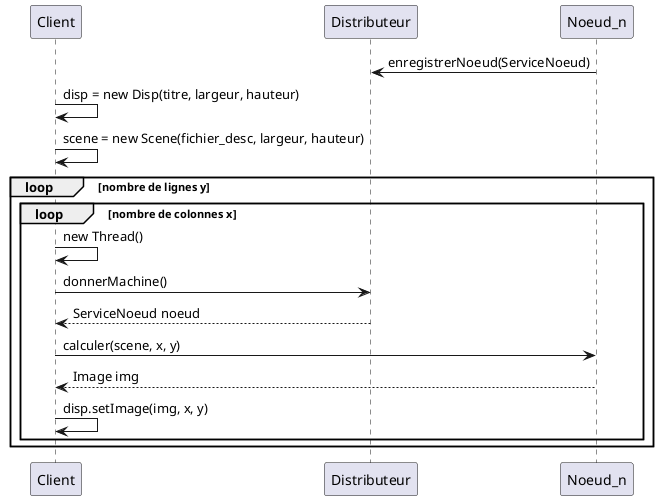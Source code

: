 @startuml
participant Client as c
participant Distributeur as d
participant Noeud_n as n

n -> d : enregistrerNoeud(ServiceNoeud)
c -> c : disp = new Disp(titre, largeur, hauteur)
c -> c : scene = new Scene(fichier_desc, largeur, hauteur)
loop nombre de lignes y
	loop nombre de colonnes x
		c -> c : new Thread()
		c -> d : donnerMachine()
		d --> c : ServiceNoeud noeud
		c -> n : calculer(scene, x, y)
		n --> c : Image img
		c -> c : disp.setImage(img, x, y)
	end
end
@enduml
